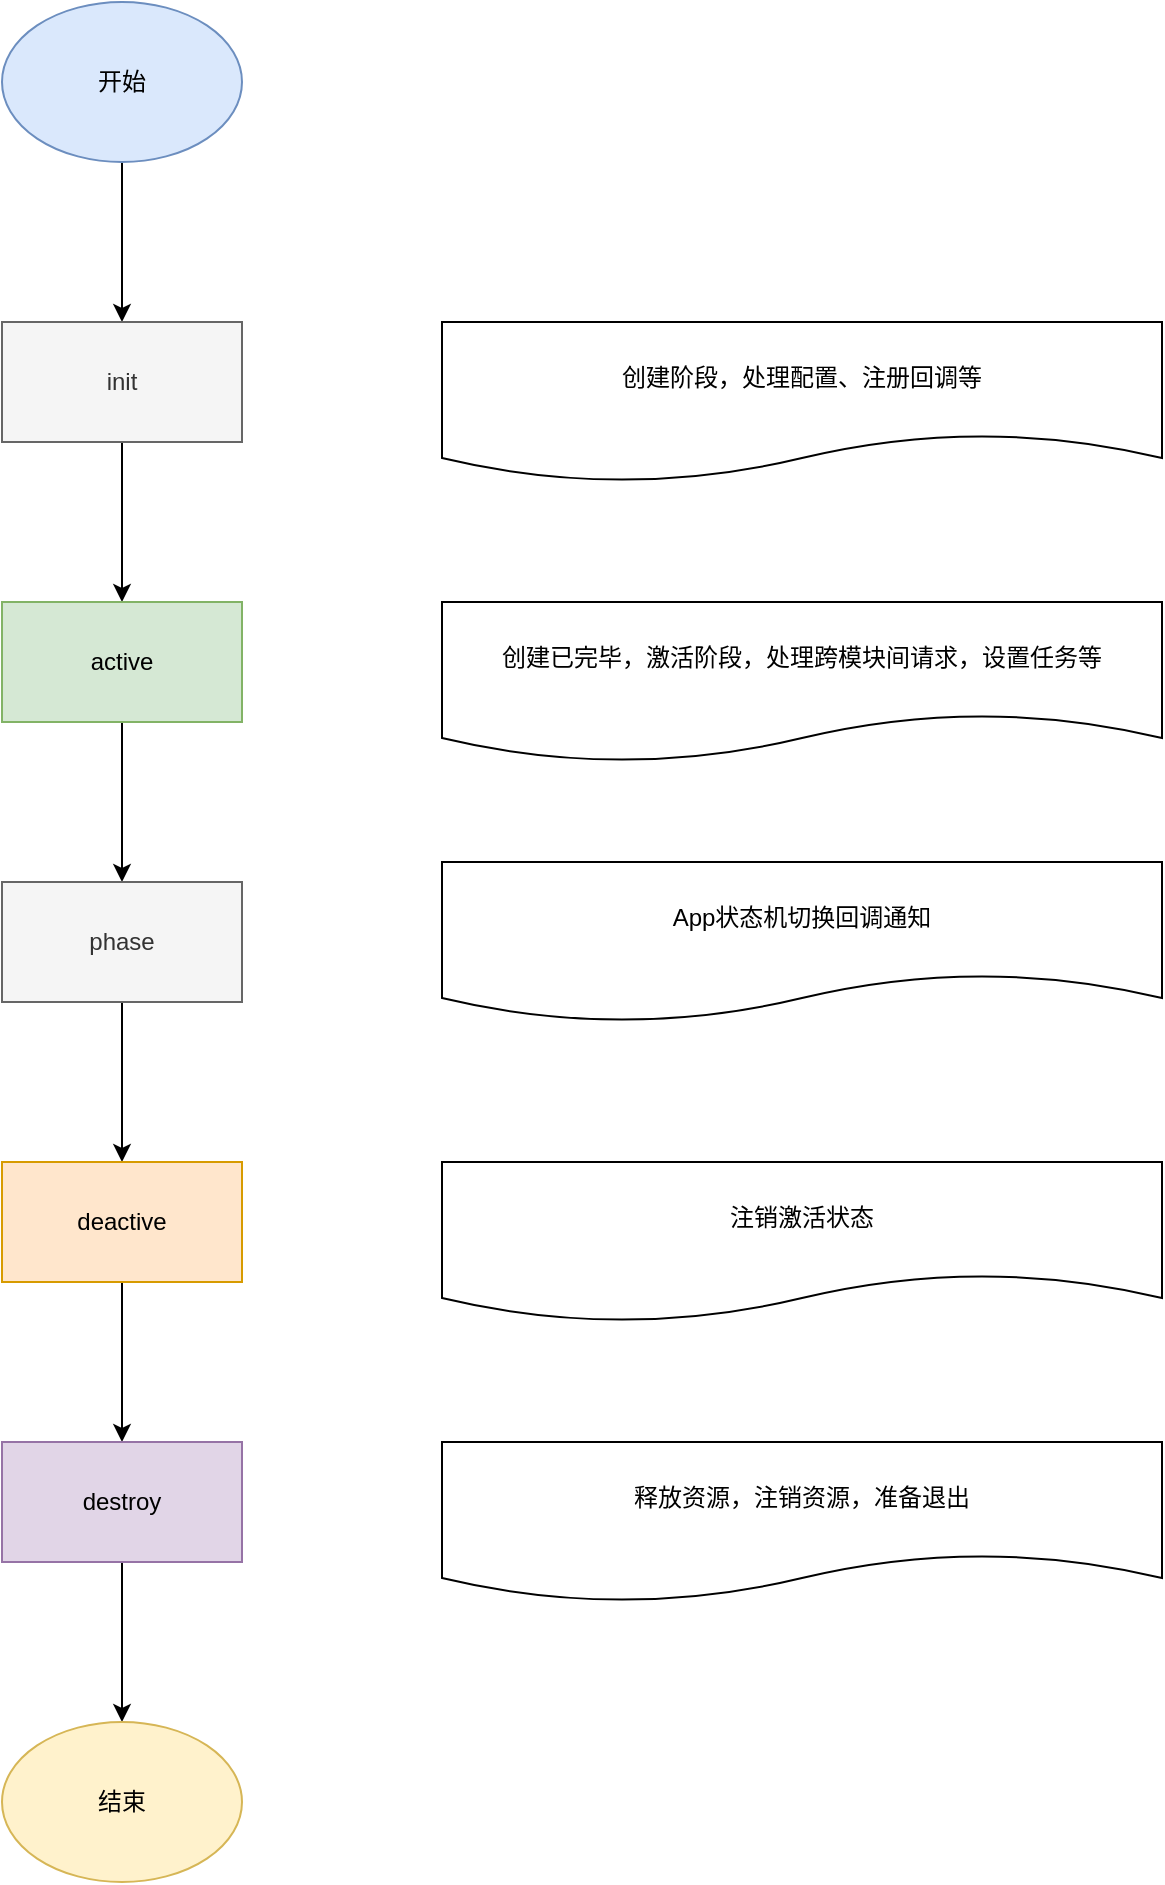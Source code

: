 <mxfile version="11.0.1" type="github"><diagram id="cwRI57Jn8eXxNVA0A_hs" name="Page-1"><mxGraphModel dx="910" dy="648" grid="1" gridSize="10" guides="1" tooltips="1" connect="1" arrows="1" fold="1" page="1" pageScale="1" pageWidth="827" pageHeight="1169" math="0" shadow="0"><root><mxCell id="0"/><mxCell id="1" parent="0"/><mxCell id="Q4mgk1XNUDh79yDgmeg_-3" value="" style="edgeStyle=orthogonalEdgeStyle;rounded=0;orthogonalLoop=1;jettySize=auto;html=1;" edge="1" parent="1" source="Q4mgk1XNUDh79yDgmeg_-1"><mxGeometry relative="1" as="geometry"><mxPoint x="360" y="210" as="targetPoint"/></mxGeometry></mxCell><mxCell id="Q4mgk1XNUDh79yDgmeg_-1" value="开始" style="ellipse;whiteSpace=wrap;html=1;fillColor=#dae8fc;strokeColor=#6c8ebf;" vertex="1" parent="1"><mxGeometry x="300" y="50" width="120" height="80" as="geometry"/></mxCell><mxCell id="Q4mgk1XNUDh79yDgmeg_-6" value="" style="edgeStyle=orthogonalEdgeStyle;rounded=0;orthogonalLoop=1;jettySize=auto;html=1;" edge="1" parent="1" source="Q4mgk1XNUDh79yDgmeg_-4" target="Q4mgk1XNUDh79yDgmeg_-5"><mxGeometry relative="1" as="geometry"/></mxCell><mxCell id="Q4mgk1XNUDh79yDgmeg_-4" value="init" style="rounded=0;whiteSpace=wrap;html=1;fillColor=#f5f5f5;strokeColor=#666666;fontColor=#333333;" vertex="1" parent="1"><mxGeometry x="300" y="210" width="120" height="60" as="geometry"/></mxCell><mxCell id="Q4mgk1XNUDh79yDgmeg_-8" value="" style="edgeStyle=orthogonalEdgeStyle;rounded=0;orthogonalLoop=1;jettySize=auto;html=1;" edge="1" parent="1" source="Q4mgk1XNUDh79yDgmeg_-5" target="Q4mgk1XNUDh79yDgmeg_-7"><mxGeometry relative="1" as="geometry"/></mxCell><mxCell id="Q4mgk1XNUDh79yDgmeg_-5" value="active" style="rounded=0;whiteSpace=wrap;html=1;fillColor=#d5e8d4;strokeColor=#82b366;" vertex="1" parent="1"><mxGeometry x="300" y="350" width="120" height="60" as="geometry"/></mxCell><mxCell id="Q4mgk1XNUDh79yDgmeg_-10" value="" style="edgeStyle=orthogonalEdgeStyle;rounded=0;orthogonalLoop=1;jettySize=auto;html=1;" edge="1" parent="1" source="Q4mgk1XNUDh79yDgmeg_-7" target="Q4mgk1XNUDh79yDgmeg_-9"><mxGeometry relative="1" as="geometry"/></mxCell><mxCell id="Q4mgk1XNUDh79yDgmeg_-7" value="phase" style="rounded=0;whiteSpace=wrap;html=1;fillColor=#f5f5f5;strokeColor=#666666;fontColor=#333333;" vertex="1" parent="1"><mxGeometry x="300" y="490" width="120" height="60" as="geometry"/></mxCell><mxCell id="Q4mgk1XNUDh79yDgmeg_-12" value="" style="edgeStyle=orthogonalEdgeStyle;rounded=0;orthogonalLoop=1;jettySize=auto;html=1;" edge="1" parent="1" source="Q4mgk1XNUDh79yDgmeg_-9" target="Q4mgk1XNUDh79yDgmeg_-11"><mxGeometry relative="1" as="geometry"/></mxCell><mxCell id="Q4mgk1XNUDh79yDgmeg_-9" value="deactive" style="rounded=0;whiteSpace=wrap;html=1;fillColor=#ffe6cc;strokeColor=#d79b00;" vertex="1" parent="1"><mxGeometry x="300" y="630" width="120" height="60" as="geometry"/></mxCell><mxCell id="Q4mgk1XNUDh79yDgmeg_-14" value="" style="edgeStyle=orthogonalEdgeStyle;rounded=0;orthogonalLoop=1;jettySize=auto;html=1;" edge="1" parent="1" source="Q4mgk1XNUDh79yDgmeg_-11"><mxGeometry relative="1" as="geometry"><mxPoint x="360" y="910" as="targetPoint"/></mxGeometry></mxCell><mxCell id="Q4mgk1XNUDh79yDgmeg_-11" value="destroy" style="rounded=0;whiteSpace=wrap;html=1;fillColor=#e1d5e7;strokeColor=#9673a6;" vertex="1" parent="1"><mxGeometry x="300" y="770" width="120" height="60" as="geometry"/></mxCell><mxCell id="Q4mgk1XNUDh79yDgmeg_-15" value="结束" style="ellipse;whiteSpace=wrap;html=1;fillColor=#fff2cc;strokeColor=#d6b656;" vertex="1" parent="1"><mxGeometry x="300" y="910" width="120" height="80" as="geometry"/></mxCell><mxCell id="Q4mgk1XNUDh79yDgmeg_-18" value="创建阶段，处理配置、注册回调等" style="shape=document;whiteSpace=wrap;html=1;boundedLbl=1;" vertex="1" parent="1"><mxGeometry x="520" y="210" width="360" height="80" as="geometry"/></mxCell><mxCell id="Q4mgk1XNUDh79yDgmeg_-21" value="创建已完毕，激活阶段，处理跨模块间请求，设置任务等" style="shape=document;whiteSpace=wrap;html=1;boundedLbl=1;" vertex="1" parent="1"><mxGeometry x="520" y="350" width="360" height="80" as="geometry"/></mxCell><mxCell id="Q4mgk1XNUDh79yDgmeg_-22" value="App状态机切换回调通知" style="shape=document;whiteSpace=wrap;html=1;boundedLbl=1;" vertex="1" parent="1"><mxGeometry x="520" y="480" width="360" height="80" as="geometry"/></mxCell><mxCell id="Q4mgk1XNUDh79yDgmeg_-23" value="注销激活状态" style="shape=document;whiteSpace=wrap;html=1;boundedLbl=1;" vertex="1" parent="1"><mxGeometry x="520" y="630" width="360" height="80" as="geometry"/></mxCell><mxCell id="Q4mgk1XNUDh79yDgmeg_-24" value="释放资源，注销资源，准备退出" style="shape=document;whiteSpace=wrap;html=1;boundedLbl=1;" vertex="1" parent="1"><mxGeometry x="520" y="770" width="360" height="80" as="geometry"/></mxCell></root></mxGraphModel></diagram></mxfile>